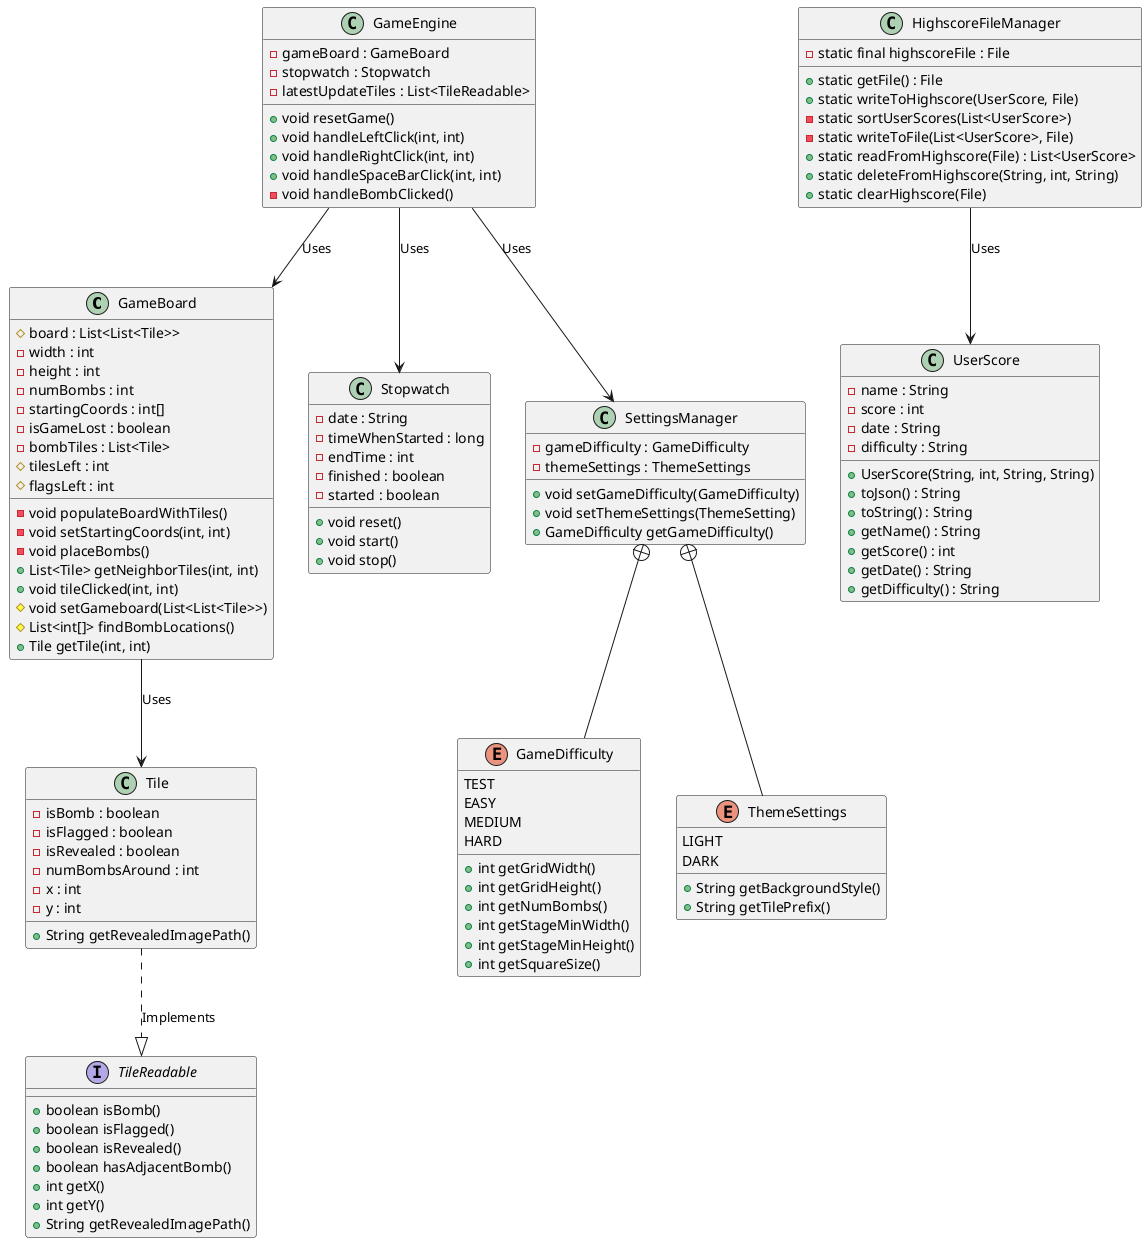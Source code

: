 @startuml coreLogicClassDiagram

class GameBoard {
    # board : List<List<Tile>>
    - width : int
    - height : int
    - numBombs : int
    - startingCoords : int[]
    - isGameLost : boolean
    - bombTiles : List<Tile>
    # tilesLeft : int
    # flagsLeft : int
    - void populateBoardWithTiles()
    - void setStartingCoords(int, int)
    - void placeBombs()
    + List<Tile> getNeighborTiles(int, int)
    + void tileClicked(int, int)
    # void setGameboard(List<List<Tile>>)
    # List<int[]> findBombLocations()
    + Tile getTile(int, int)
}

class Tile {
    - isBomb : boolean
    - isFlagged : boolean
    - isRevealed : boolean
    - numBombsAround : int
    - x : int
    - y : int
    + String getRevealedImagePath()
}

class Stopwatch {
    - date : String
    - timeWhenStarted : long
    - endTime : int
    - finished : boolean
    - started : boolean
    + void reset()
    + void start()
    + void stop()
}

class GameEngine {
    - gameBoard : GameBoard
    - stopwatch : Stopwatch
    - latestUpdateTiles : List<TileReadable>
    + void resetGame()
    + void handleLeftClick(int, int)
    + void handleRightClick(int, int)
    + void handleSpaceBarClick(int, int)
    - void handleBombClicked()
}

enum GameDifficulty {
    TEST
    EASY
    MEDIUM
    HARD
    + int getGridWidth()
    + int getGridHeight()
    + int getNumBombs()
    + int getStageMinWidth()
    + int getStageMinHeight()
    + int getSquareSize()
}

enum ThemeSettings {
    LIGHT
    DARK
    + String getBackgroundStyle()
    + String getTilePrefix()
}

class SettingsManager {
    - gameDifficulty : GameDifficulty
    - themeSettings : ThemeSettings
    + void setGameDifficulty(GameDifficulty)
    + void setThemeSettings(ThemeSetting)
    + GameDifficulty getGameDifficulty()
}

interface TileReadable {
    + boolean isBomb()
    + boolean isFlagged()
    + boolean isRevealed()
    + boolean hasAdjacentBomb()
    + int getX()
    + int getY()
    + String getRevealedImagePath()
}

class HighscoreFileManager {
        - static final highscoreFile : File
        + static getFile() : File
        + static writeToHighscore(UserScore, File)
        - static sortUserScores(List<UserScore>)
        - static writeToFile(List<UserScore>, File)
        + static readFromHighscore(File) : List<UserScore>
        + static deleteFromHighscore(String, int, String)
        + static clearHighscore(File)
    }

    class UserScore {
        - name : String
        - score : int
        - date : String
        - difficulty : String
        + UserScore(String, int, String, String)
        + toJson() : String
        + toString() : String
        + getName() : String
        + getScore() : int
        + getDate() : String
        + getDifficulty() : String
    }

SettingsManager +-- GameDifficulty
SettingsManager +-- ThemeSettings
GameBoard --> Tile : Uses
GameEngine --> SettingsManager : Uses
GameEngine --> Stopwatch : Uses
GameEngine --> GameBoard : Uses
Tile ..|> TileReadable: Implements
HighscoreFileManager --> UserScore: Uses


@enduml